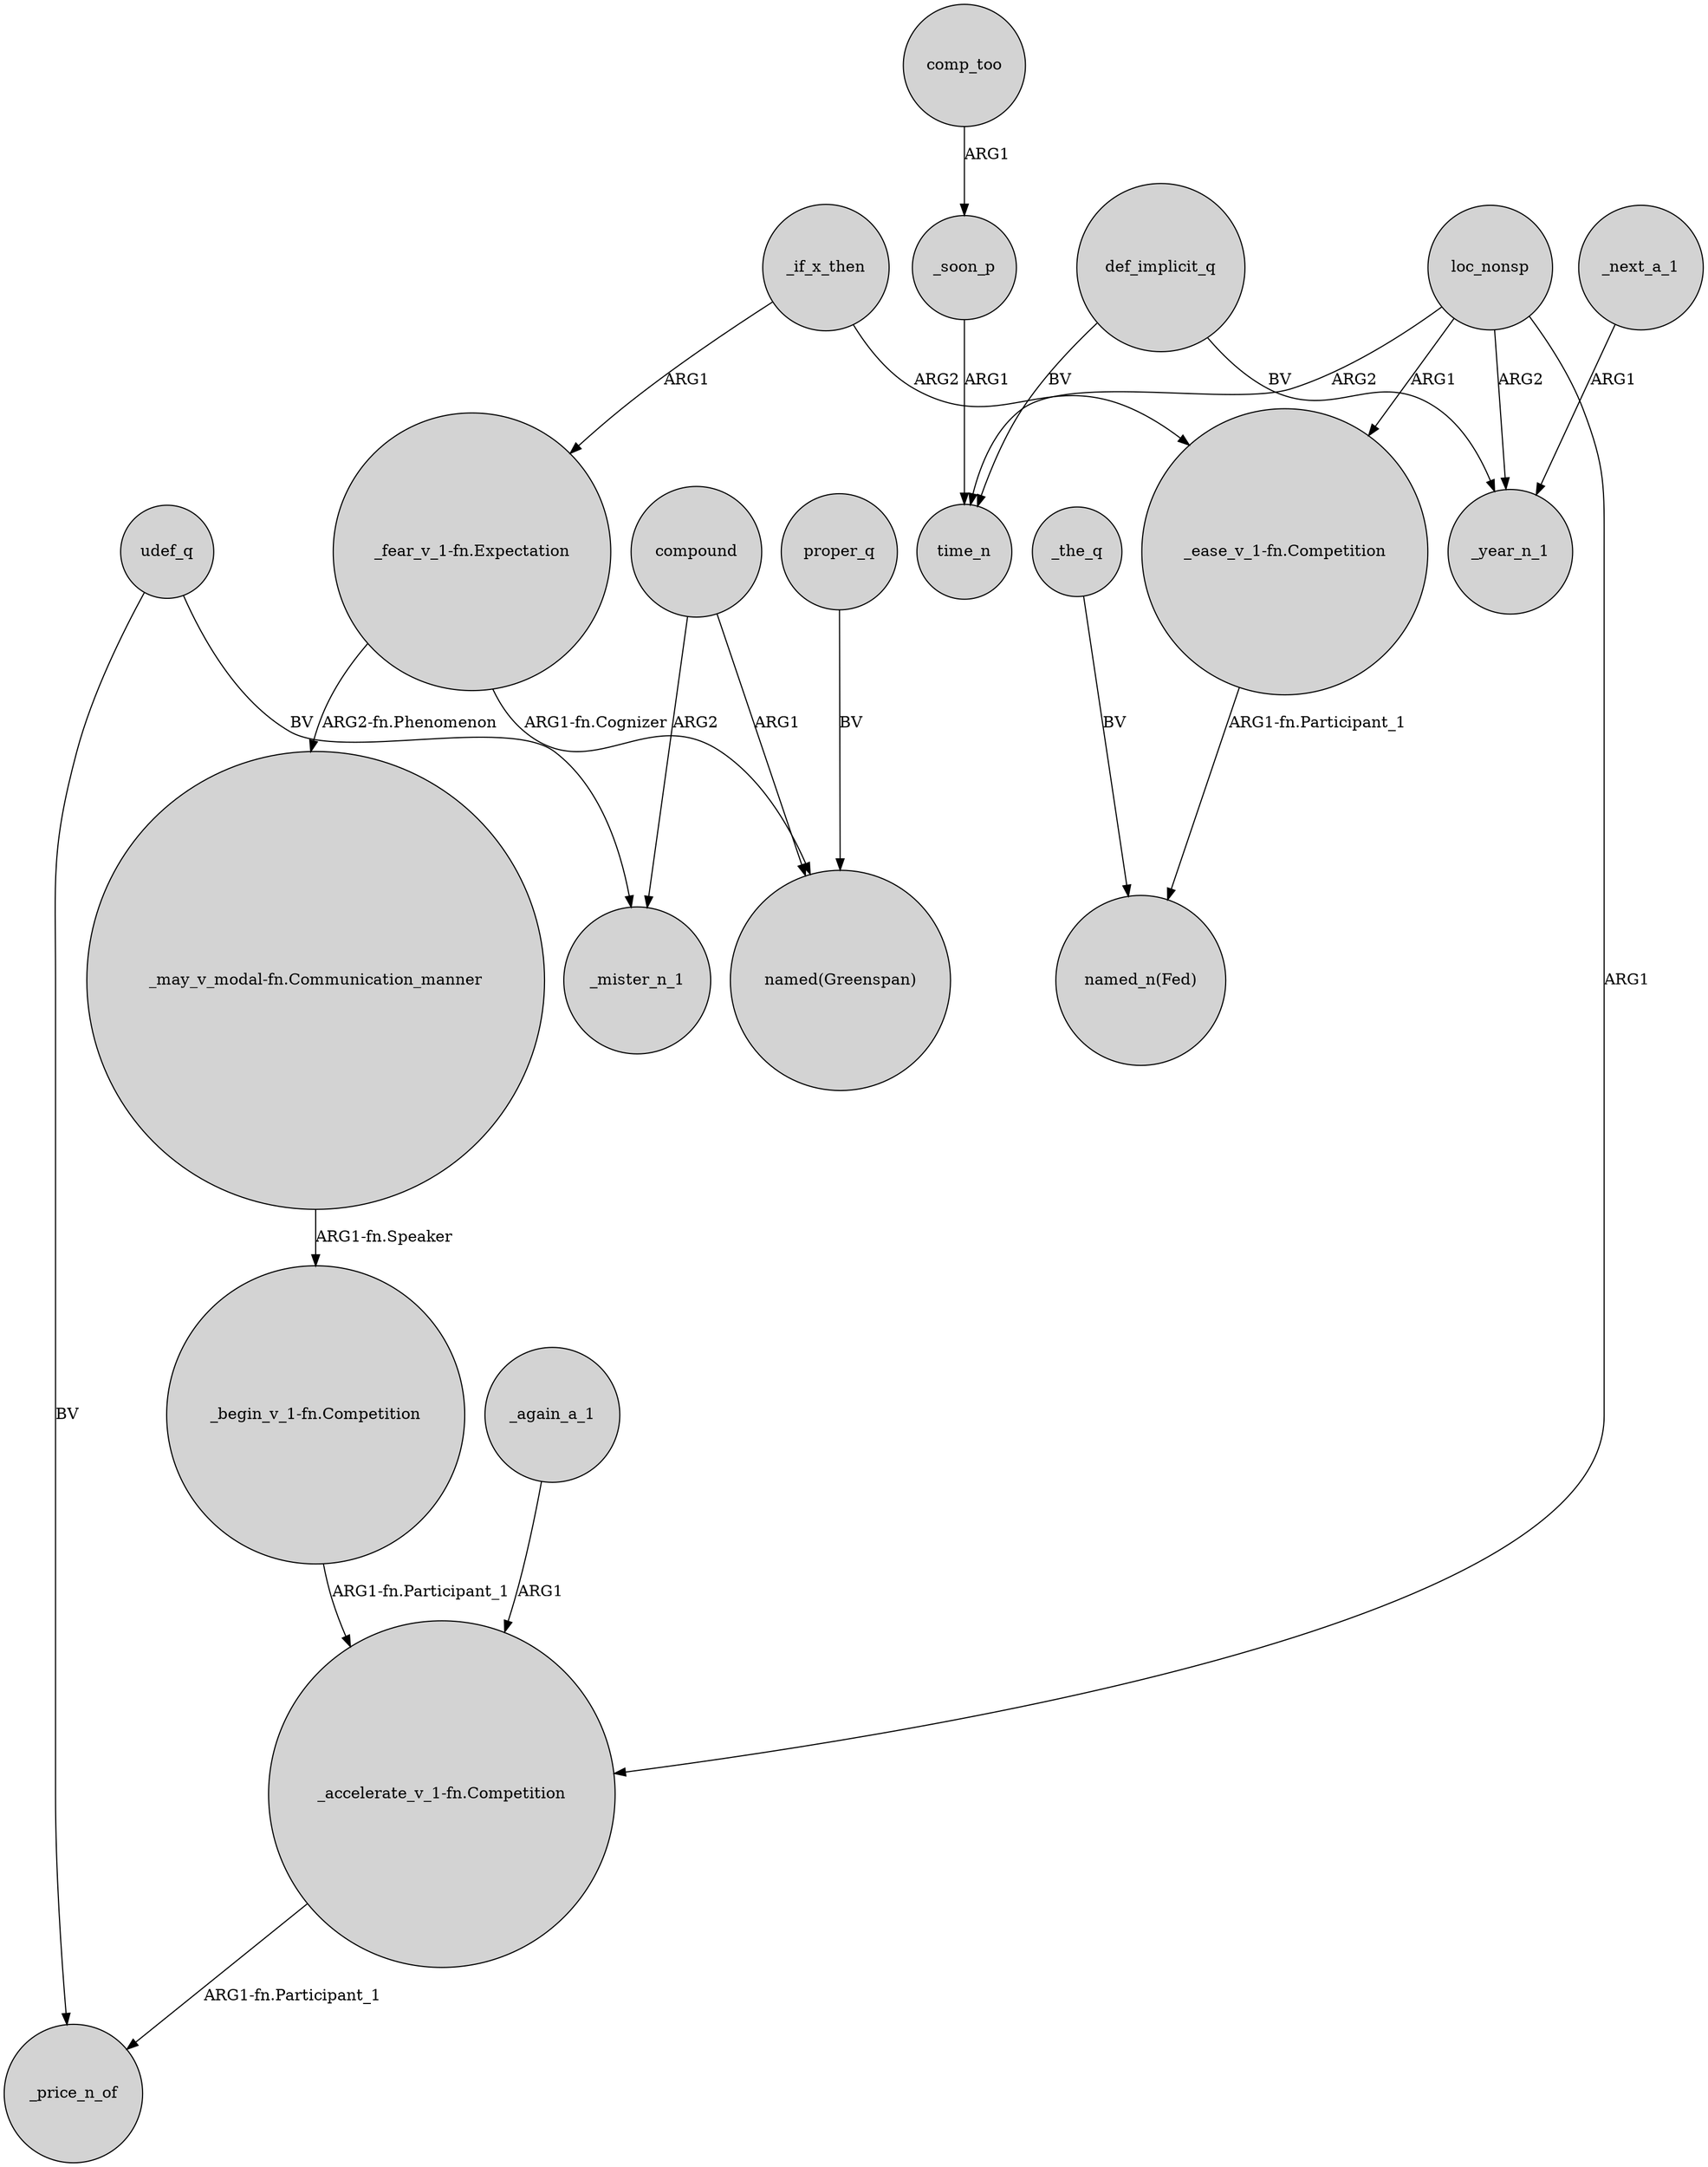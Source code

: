 digraph {
	node [shape=circle style=filled]
	compound -> _mister_n_1 [label=ARG2]
	_again_a_1 -> "_accelerate_v_1-fn.Competition" [label=ARG1]
	udef_q -> _price_n_of [label=BV]
	def_implicit_q -> _year_n_1 [label=BV]
	_the_q -> "named_n(Fed)" [label=BV]
	udef_q -> _mister_n_1 [label=BV]
	comp_too -> _soon_p [label=ARG1]
	loc_nonsp -> _year_n_1 [label=ARG2]
	"_begin_v_1-fn.Competition" -> "_accelerate_v_1-fn.Competition" [label="ARG1-fn.Participant_1"]
	"_accelerate_v_1-fn.Competition" -> _price_n_of [label="ARG1-fn.Participant_1"]
	_soon_p -> time_n [label=ARG1]
	loc_nonsp -> "_accelerate_v_1-fn.Competition" [label=ARG1]
	proper_q -> "named(Greenspan)" [label=BV]
	"_may_v_modal-fn.Communication_manner" -> "_begin_v_1-fn.Competition" [label="ARG1-fn.Speaker"]
	"_fear_v_1-fn.Expectation" -> "_may_v_modal-fn.Communication_manner" [label="ARG2-fn.Phenomenon"]
	"_fear_v_1-fn.Expectation" -> "named(Greenspan)" [label="ARG1-fn.Cognizer"]
	loc_nonsp -> time_n [label=ARG2]
	_next_a_1 -> _year_n_1 [label=ARG1]
	_if_x_then -> "_ease_v_1-fn.Competition" [label=ARG2]
	"_ease_v_1-fn.Competition" -> "named_n(Fed)" [label="ARG1-fn.Participant_1"]
	loc_nonsp -> "_ease_v_1-fn.Competition" [label=ARG1]
	def_implicit_q -> time_n [label=BV]
	compound -> "named(Greenspan)" [label=ARG1]
	_if_x_then -> "_fear_v_1-fn.Expectation" [label=ARG1]
}
